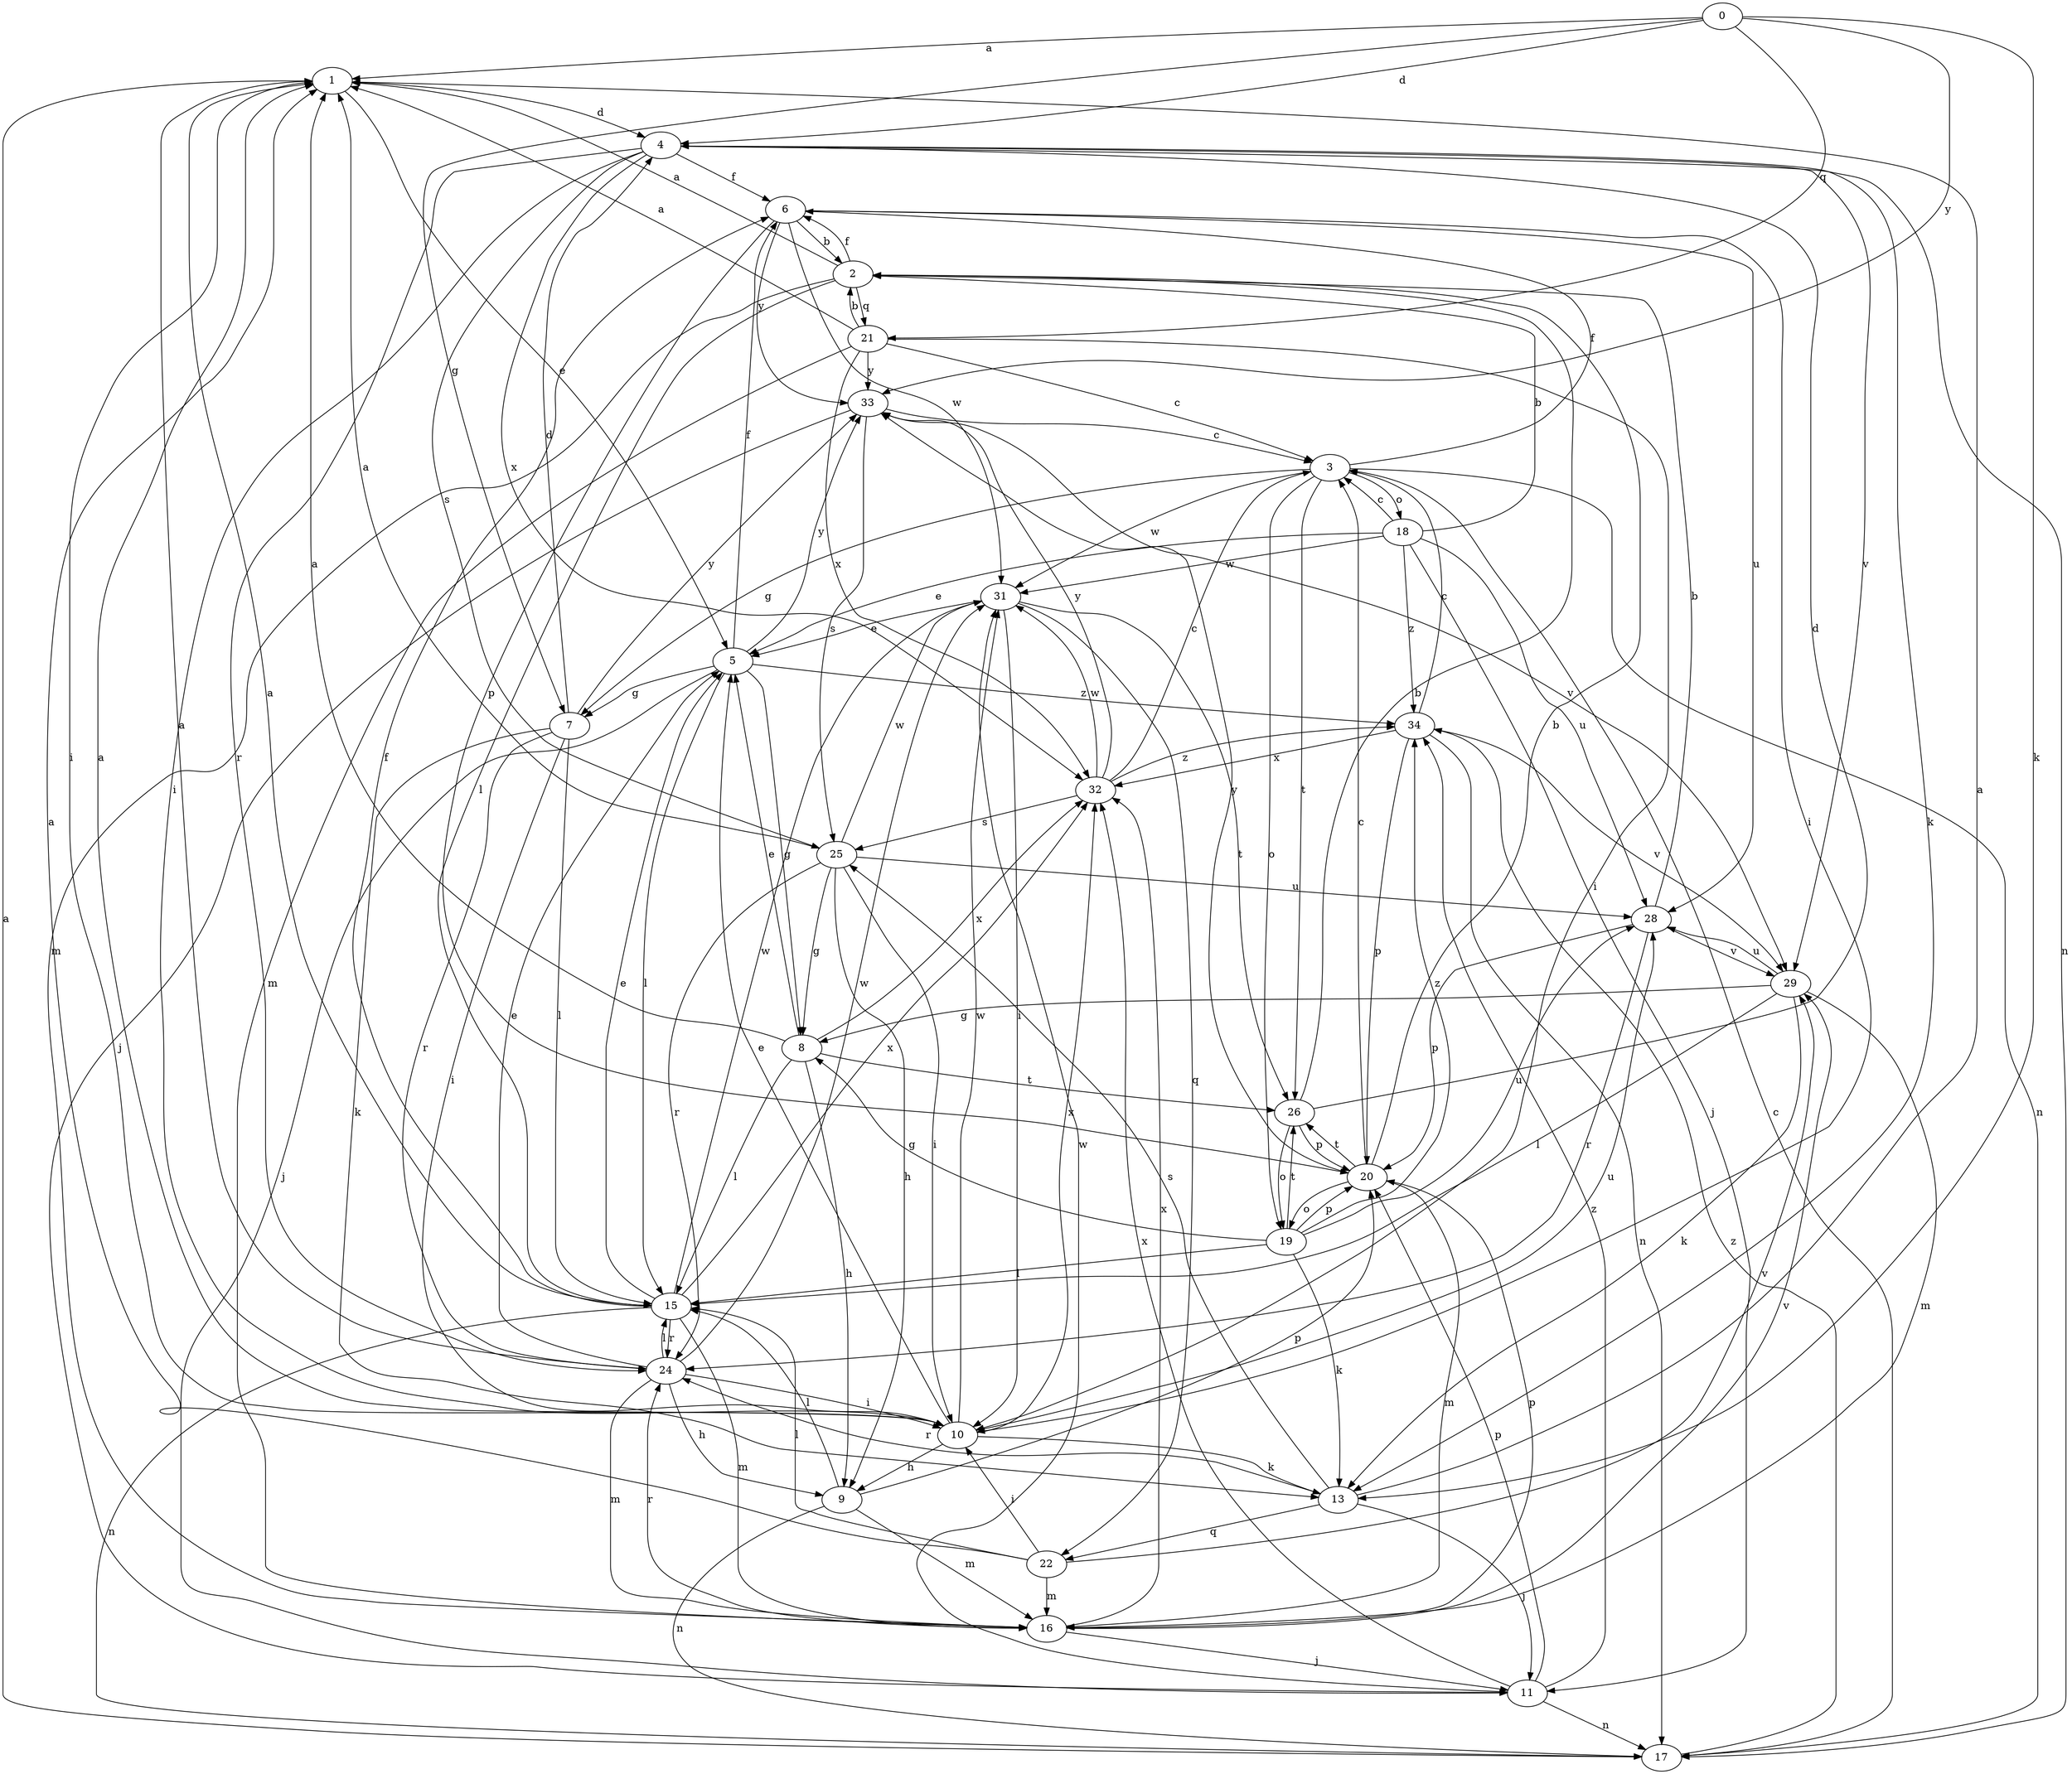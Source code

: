strict digraph  {
0;
1;
2;
3;
4;
5;
6;
7;
8;
9;
10;
11;
13;
15;
16;
17;
18;
19;
20;
21;
22;
24;
25;
26;
28;
29;
31;
32;
33;
34;
0 -> 1  [label=a];
0 -> 4  [label=d];
0 -> 7  [label=g];
0 -> 13  [label=k];
0 -> 21  [label=q];
0 -> 33  [label=y];
1 -> 4  [label=d];
1 -> 5  [label=e];
1 -> 10  [label=i];
2 -> 1  [label=a];
2 -> 6  [label=f];
2 -> 15  [label=l];
2 -> 16  [label=m];
2 -> 21  [label=q];
3 -> 6  [label=f];
3 -> 7  [label=g];
3 -> 17  [label=n];
3 -> 18  [label=o];
3 -> 19  [label=o];
3 -> 26  [label=t];
3 -> 31  [label=w];
4 -> 6  [label=f];
4 -> 10  [label=i];
4 -> 13  [label=k];
4 -> 17  [label=n];
4 -> 24  [label=r];
4 -> 25  [label=s];
4 -> 29  [label=v];
4 -> 32  [label=x];
5 -> 6  [label=f];
5 -> 7  [label=g];
5 -> 8  [label=g];
5 -> 11  [label=j];
5 -> 15  [label=l];
5 -> 33  [label=y];
5 -> 34  [label=z];
6 -> 2  [label=b];
6 -> 10  [label=i];
6 -> 20  [label=p];
6 -> 28  [label=u];
6 -> 31  [label=w];
6 -> 33  [label=y];
7 -> 4  [label=d];
7 -> 10  [label=i];
7 -> 13  [label=k];
7 -> 15  [label=l];
7 -> 24  [label=r];
7 -> 33  [label=y];
8 -> 1  [label=a];
8 -> 5  [label=e];
8 -> 9  [label=h];
8 -> 15  [label=l];
8 -> 26  [label=t];
8 -> 32  [label=x];
9 -> 15  [label=l];
9 -> 16  [label=m];
9 -> 17  [label=n];
9 -> 20  [label=p];
10 -> 1  [label=a];
10 -> 5  [label=e];
10 -> 9  [label=h];
10 -> 13  [label=k];
10 -> 28  [label=u];
10 -> 31  [label=w];
10 -> 32  [label=x];
11 -> 17  [label=n];
11 -> 20  [label=p];
11 -> 31  [label=w];
11 -> 32  [label=x];
11 -> 34  [label=z];
13 -> 1  [label=a];
13 -> 11  [label=j];
13 -> 22  [label=q];
13 -> 24  [label=r];
13 -> 25  [label=s];
15 -> 1  [label=a];
15 -> 5  [label=e];
15 -> 6  [label=f];
15 -> 16  [label=m];
15 -> 17  [label=n];
15 -> 24  [label=r];
15 -> 31  [label=w];
15 -> 32  [label=x];
16 -> 11  [label=j];
16 -> 20  [label=p];
16 -> 24  [label=r];
16 -> 29  [label=v];
16 -> 32  [label=x];
17 -> 1  [label=a];
17 -> 3  [label=c];
17 -> 34  [label=z];
18 -> 2  [label=b];
18 -> 3  [label=c];
18 -> 5  [label=e];
18 -> 11  [label=j];
18 -> 28  [label=u];
18 -> 31  [label=w];
18 -> 34  [label=z];
19 -> 8  [label=g];
19 -> 13  [label=k];
19 -> 15  [label=l];
19 -> 20  [label=p];
19 -> 26  [label=t];
19 -> 28  [label=u];
19 -> 34  [label=z];
20 -> 2  [label=b];
20 -> 3  [label=c];
20 -> 16  [label=m];
20 -> 19  [label=o];
20 -> 26  [label=t];
20 -> 33  [label=y];
21 -> 1  [label=a];
21 -> 2  [label=b];
21 -> 3  [label=c];
21 -> 10  [label=i];
21 -> 16  [label=m];
21 -> 32  [label=x];
21 -> 33  [label=y];
22 -> 1  [label=a];
22 -> 10  [label=i];
22 -> 15  [label=l];
22 -> 16  [label=m];
22 -> 29  [label=v];
24 -> 1  [label=a];
24 -> 5  [label=e];
24 -> 9  [label=h];
24 -> 10  [label=i];
24 -> 15  [label=l];
24 -> 16  [label=m];
24 -> 31  [label=w];
25 -> 1  [label=a];
25 -> 8  [label=g];
25 -> 9  [label=h];
25 -> 10  [label=i];
25 -> 24  [label=r];
25 -> 28  [label=u];
25 -> 31  [label=w];
26 -> 2  [label=b];
26 -> 4  [label=d];
26 -> 19  [label=o];
26 -> 20  [label=p];
28 -> 2  [label=b];
28 -> 20  [label=p];
28 -> 24  [label=r];
28 -> 29  [label=v];
29 -> 8  [label=g];
29 -> 13  [label=k];
29 -> 15  [label=l];
29 -> 16  [label=m];
29 -> 28  [label=u];
31 -> 5  [label=e];
31 -> 10  [label=i];
31 -> 22  [label=q];
31 -> 26  [label=t];
32 -> 3  [label=c];
32 -> 25  [label=s];
32 -> 31  [label=w];
32 -> 33  [label=y];
32 -> 34  [label=z];
33 -> 3  [label=c];
33 -> 11  [label=j];
33 -> 25  [label=s];
33 -> 29  [label=v];
34 -> 3  [label=c];
34 -> 17  [label=n];
34 -> 20  [label=p];
34 -> 29  [label=v];
34 -> 32  [label=x];
}
